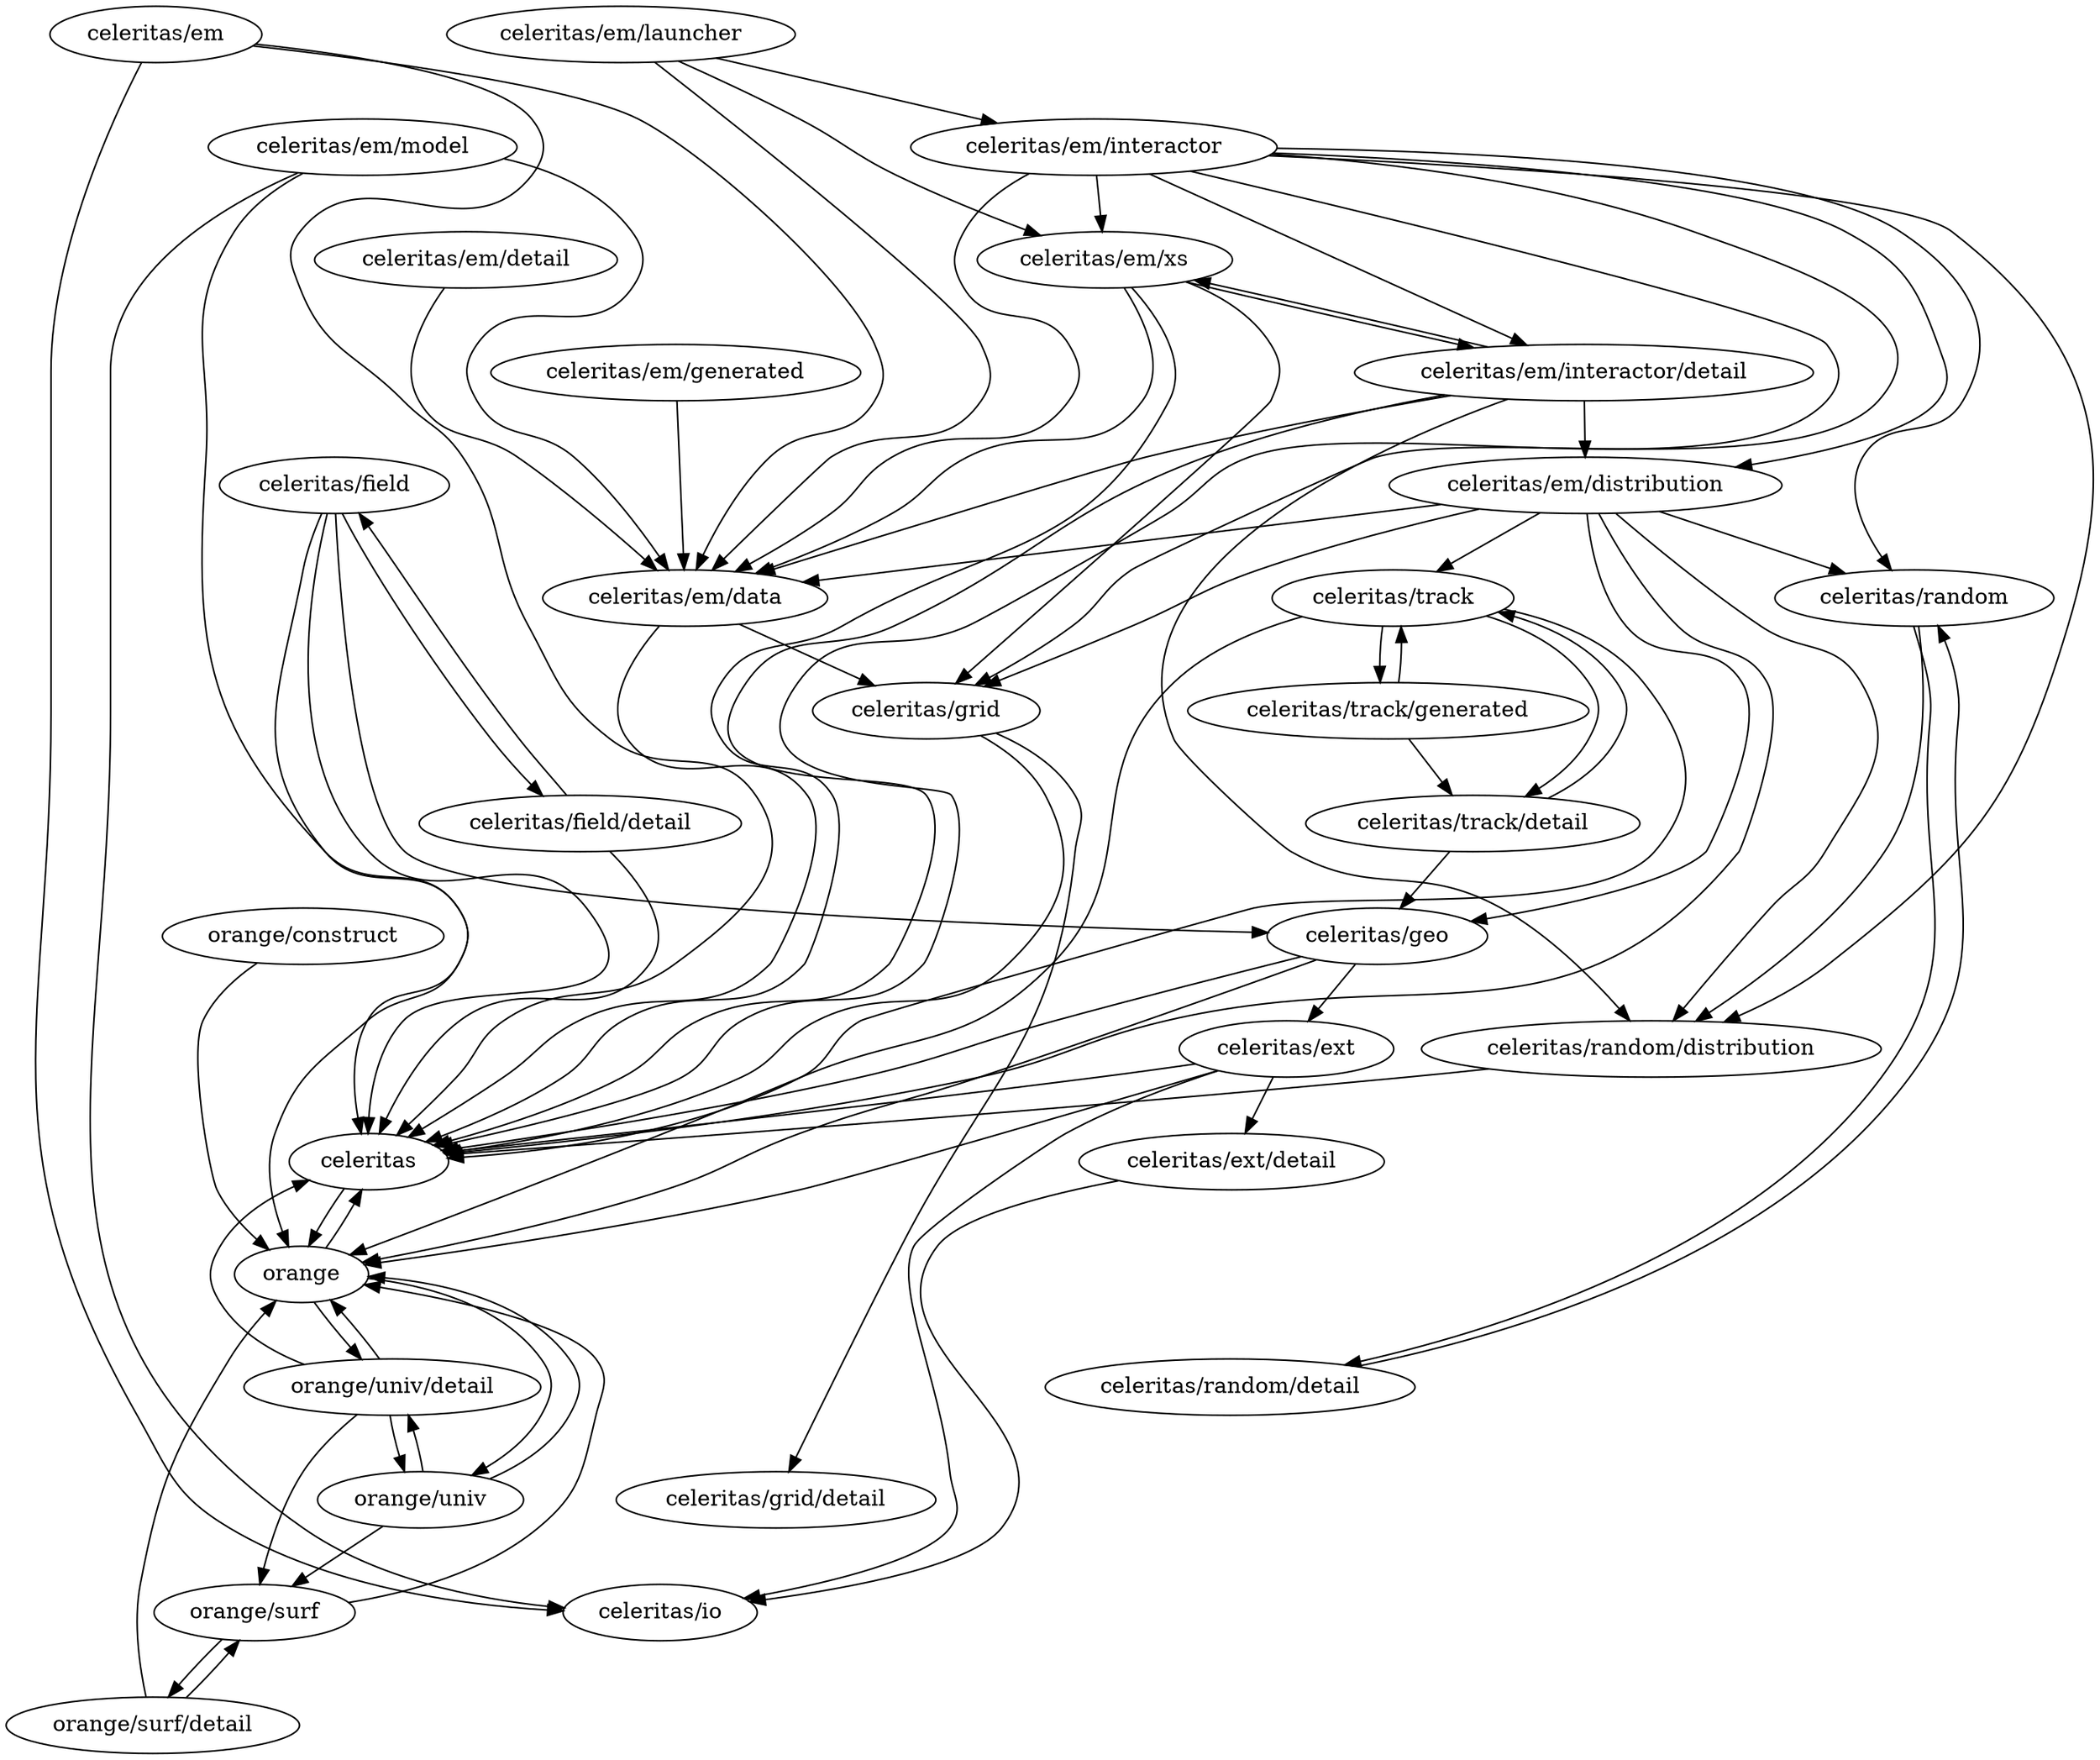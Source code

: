 digraph packages {
"celeritas/ext" -> "celeritas/ext/detail" [weight=0.376] // [1.0, 0.2, 0.5, 0.3333333333333333, 0.1111111111111111, 0.1111111111111111]
"celeritas/field" -> "celeritas" [weight=0.150] // [0.3333333333333333, 0.25, 0.25, 0.3333333333333333, 0.3333333333333333]
"celeritas/field" -> "celeritas/geo" [weight=0.312] // [0.125, 0.5]
"celeritas/field" -> "orange" [weight=0.156] // [0.125, 0.5]
"celeritas/field" -> "celeritas/field/detail" [weight=0.229] // [0.125, 0.3333333333333333]
"celeritas/field/detail" -> "celeritas/field" [weight=0.167] // [0.16666666666666666]
"celeritas/field/detail" -> "celeritas" [weight=0.083] // [0.16666666666666666]
"orange" -> "celeritas" [weight=0.085] // [0.2, 0.16666666666666666, 0.14285714285714285]
"celeritas/geo" -> "celeritas/ext" [weight=0.500] // [0.5, 0.5, 0.5]
"celeritas/geo" -> "orange" [weight=0.229] // [0.5, 0.3333333333333333, 0.5, 0.5]
"celeritas/geo" -> "celeritas" [weight=0.125] // [0.3333333333333333, 0.16666666666666666]
"celeritas/ext" -> "celeritas/io" [weight=0.417] // [0.5, 0.3333333333333333]
"celeritas/ext/detail" -> "celeritas/io" [weight=0.333] // [0.3333333333333333]
"orange" -> "orange/univ" [weight=0.071] // [0.14285714285714285]
"orange" -> "orange/univ/detail" [weight=0.071] // [0.14285714285714285]
"orange/construct" -> "orange" [weight=0.223] // [1.0, 0.2, 0.3333333333333333, 0.25]
"orange/surf" -> "orange" [weight=0.257] // [0.16666666666666666, 0.16666666666666666, 0.25, 0.5, 1.0, 1.0]
"orange/surf" -> "orange/surf/detail" [weight=0.200] // [0.16666666666666666, 0.16666666666666666, 0.16666666666666666, 0.16666666666666666, 0.3333333333333333]
"orange/surf/detail" -> "orange" [weight=0.087] // [0.25, 0.1]
"orange/surf/detail" -> "orange/surf" [weight=0.100] // [0.1]
"orange/univ" -> "orange" [weight=0.078] // [0.1111111111111111, 0.2]
"orange/univ" -> "orange/surf" [weight=0.111] // [0.1111111111111111]
"orange/univ" -> "orange/univ/detail" [weight=0.111] // [0.1111111111111111]
"orange/univ/detail" -> "orange" [weight=0.146] // [0.25, 0.3333333333333333]
"orange/univ/detail" -> "orange/surf" [weight=0.143] // [0.14285714285714285]
"orange/univ/detail" -> "orange/univ" [weight=0.171] // [0.14285714285714285, 0.2]
"orange/univ/detail" -> "celeritas" [weight=0.100] // [0.2]
"celeritas/em/interactor" -> "celeritas" [weight=0.039] // [0.14285714285714285, 0.14285714285714285, 0.058823529411764705, 0.05263157894736842, 0.08333333333333333, 0.07692307692307693, 0.0625, 0.058823529411764705, 0.0625, 0.07692307692307693, 0.05555555555555555, 0.0625]
"celeritas/em/interactor" -> "celeritas/random/distribution" [weight=0.085] // [0.14285714285714285, 0.14285714285714285, 0.058823529411764705, 0.08333333333333333, 0.07692307692307693, 0.0625, 0.058823529411764705, 0.0625, 0.07692307692307693]
"celeritas/em/interactor" -> "celeritas/em/data" [weight=0.117] // [0.14285714285714285, 0.14285714285714285, 0.058823529411764705, 0.05263157894736842, 0.08333333333333333, 0.07692307692307693, 0.0625, 0.058823529411764705, 0.0625, 0.07692307692307693, 0.05555555555555555, 0.0625]
"celeritas/em/data" -> "celeritas" [weight=0.121] // [0.16666666666666666, 0.2, 0.3333333333333333, 0.25, 0.5, 0.25, 0.16666666666666666, 0.3333333333333333, 0.25, 0.2, 0.14285714285714285, 0.14285714285714285, 0.2]
"celeritas/em" -> "celeritas/io" [weight=0.200] // [0.2]
"celeritas/em" -> "celeritas" [weight=0.100] // [0.2]
"celeritas/em" -> "celeritas/em/data" [weight=0.200] // [0.2]
"celeritas/em/model" -> "celeritas/em/data" [weight=0.436] // [0.3333333333333333, 0.2, 0.3333333333333333, 0.3333333333333333, 0.16666666666666666, 0.5, 0.3333333333333333, 0.25, 0.25, 0.16666666666666666, 0.3333333333333333]
"celeritas/em/xs" -> "celeritas" [weight=0.055] // [0.125, 0.1, 0.1111111111111111, 0.1]
"celeritas/em/xs" -> "celeritas/em/data" [weight=0.168] // [0.125, 0.1111111111111111, 0.1]
"celeritas/em/distribution" -> "celeritas" [weight=0.087] // [0.125, 0.5, 0.16666666666666666, 0.16666666666666666, 0.2, 0.08333333333333333, 0.07692307692307693, 0.06666666666666667]
"celeritas/em/distribution" -> "celeritas/em/data" [weight=0.174] // [0.125, 0.125, 0.16666666666666666, 0.16666666666666666, 0.08333333333333333, 0.07692307692307693, 0.06666666666666667]
"celeritas/em/model" -> "celeritas/io" [weight=0.167] // [0.16666666666666666, 0.16666666666666666]
"celeritas/em/model" -> "celeritas" [weight=0.083] // [0.16666666666666666]
"celeritas/em/interactor" -> "celeritas/em/xs" [weight=0.091] // [0.058823529411764705, 0.0625]
"celeritas/em/interactor" -> "celeritas/em/distribution" [weight=0.088] // [0.058823529411764705, 0.058823529411764705]
"celeritas/em/launcher" -> "celeritas/em/data" [weight=0.326] // [0.2, 0.25, 0.25, 0.3333333333333333, 0.14285714285714285, 0.2, 0.2, 0.2, 0.2, 0.2]
"celeritas/em/launcher" -> "celeritas/em/interactor" [weight=0.326] // [0.2, 0.25, 0.25, 0.3333333333333333, 0.14285714285714285, 0.2, 0.2, 0.2, 0.2, 0.2]
"celeritas/em/interactor/detail" -> "celeritas/random/distribution" [weight=0.153] // [0.2, 0.25, 0.08333333333333333, 0.07692307692307693]
"celeritas/em/interactor/detail" -> "celeritas" [weight=0.094] // [0.25, 0.3333333333333333, 0.08333333333333333, 0.07692307692307693, 0.2]
"celeritas/em/interactor/detail" -> "celeritas/em/distribution" [weight=0.263] // [0.25, 0.07692307692307693, 0.2]
"celeritas/em/interactor" -> "celeritas/em/interactor/detail" [weight=0.086] // [0.05263157894736842, 0.058823529411764705, 0.05555555555555555, 0.0625]
"celeritas/em/distribution" -> "celeritas/random/distribution" [weight=0.157] // [0.16666666666666666, 0.16666666666666666, 0.125, 0.2, 0.16666666666666666, 0.16666666666666666, 0.2, 0.06666666666666667]
"celeritas/em/xs" -> "celeritas/grid" [weight=0.106] // [0.1, 0.1111111111111111]
"celeritas/em/xs" -> "celeritas/em/interactor/detail" [weight=0.150] // [0.1, 0.1]
"celeritas/em/data" -> "celeritas/grid" [weight=0.155] // [0.16666666666666666, 0.14285714285714285]
"celeritas/em/interactor" -> "celeritas/grid" [weight=0.062] // [0.0625]
"celeritas/em/launcher" -> "celeritas/em/xs" [weight=0.214] // [0.14285714285714285]
"celeritas/em/interactor/detail" -> "celeritas/em/xs" [weight=0.125] // [0.08333333333333333]
"celeritas/em/interactor/detail" -> "celeritas/em/data" [weight=0.120] // [0.08333333333333333, 0.07692307692307693]
"celeritas/em/interactor" -> "celeritas/random" [weight=0.077] // [0.07692307692307693]
"celeritas/em/distribution" -> "celeritas/grid" [weight=0.112] // [0.16666666666666666, 0.16666666666666666, 0.08333333333333333, 0.07692307692307693, 0.06666666666666667]
"celeritas/em/distribution" -> "celeritas/geo" [weight=0.072] // [0.07692307692307693, 0.06666666666666667]
"celeritas/em/distribution" -> "celeritas/random" [weight=0.067] // [0.06666666666666667]
"celeritas/em/distribution" -> "celeritas/track" [weight=0.067] // [0.06666666666666667]
"celeritas/em/detail" -> "celeritas/em/data" [weight=0.500] // [0.3333333333333333]
"celeritas/em/generated" -> "celeritas/em/data" [weight=0.375] // [0.25, 0.25, 0.25, 0.25, 0.25, 0.25, 0.25, 0.25, 0.25, 0.25]
"celeritas/grid" -> "celeritas" [weight=0.103] // [0.16666666666666666, 0.25, 0.2]
"celeritas/grid" -> "celeritas/grid/detail" [weight=0.206] // [0.16666666666666666, 0.2, 0.25]
"celeritas/random" -> "celeritas/random/detail" [weight=0.155] // [0.14285714285714285, 0.16666666666666666]
"celeritas/random" -> "celeritas/random/distribution" [weight=0.250] // [0.25, 0.3333333333333333, 0.16666666666666666]
"celeritas/random/detail" -> "celeritas/random" [weight=0.333] // [0.3333333333333333]
"celeritas/random/distribution" -> "celeritas" [weight=0.100] // [0.16666666666666666, 0.25, 0.16666666666666666, 0.16666666666666666, 0.25]
"celeritas/track" -> "celeritas" [weight=0.069] // [0.16666666666666666, 0.1111111111111111]
"celeritas/track" -> "orange" [weight=0.056] // [0.1111111111111111]
"celeritas/track" -> "celeritas/track/detail" [weight=0.100] // [0.1]
"celeritas/track" -> "celeritas/track/generated" [weight=0.100] // [0.1]
"celeritas" -> "orange" [weight=0.125] // [0.25]
"celeritas/track/detail" -> "celeritas/geo" [weight=0.131] // [0.1, 0.125, 0.16666666666666666]
"celeritas/track/detail" -> "celeritas/track" [weight=0.223] // [0.1, 0.125, 0.5, 0.16666666666666666]
"celeritas/track/generated" -> "celeritas/track/detail" [weight=0.287] // [0.2, 0.2, 0.16666666666666666, 0.2]
"celeritas/track/generated" -> "celeritas/track" [weight=0.192] // [0.2, 0.2, 0.16666666666666666, 0.2]
"celeritas/ext" -> "orange" [weight=0.093] // [0.1111111111111111, 0.3333333333333333, 0.1111111111111111]
"celeritas/ext" -> "celeritas" [weight=0.056] // [0.1111111111111111]
}

